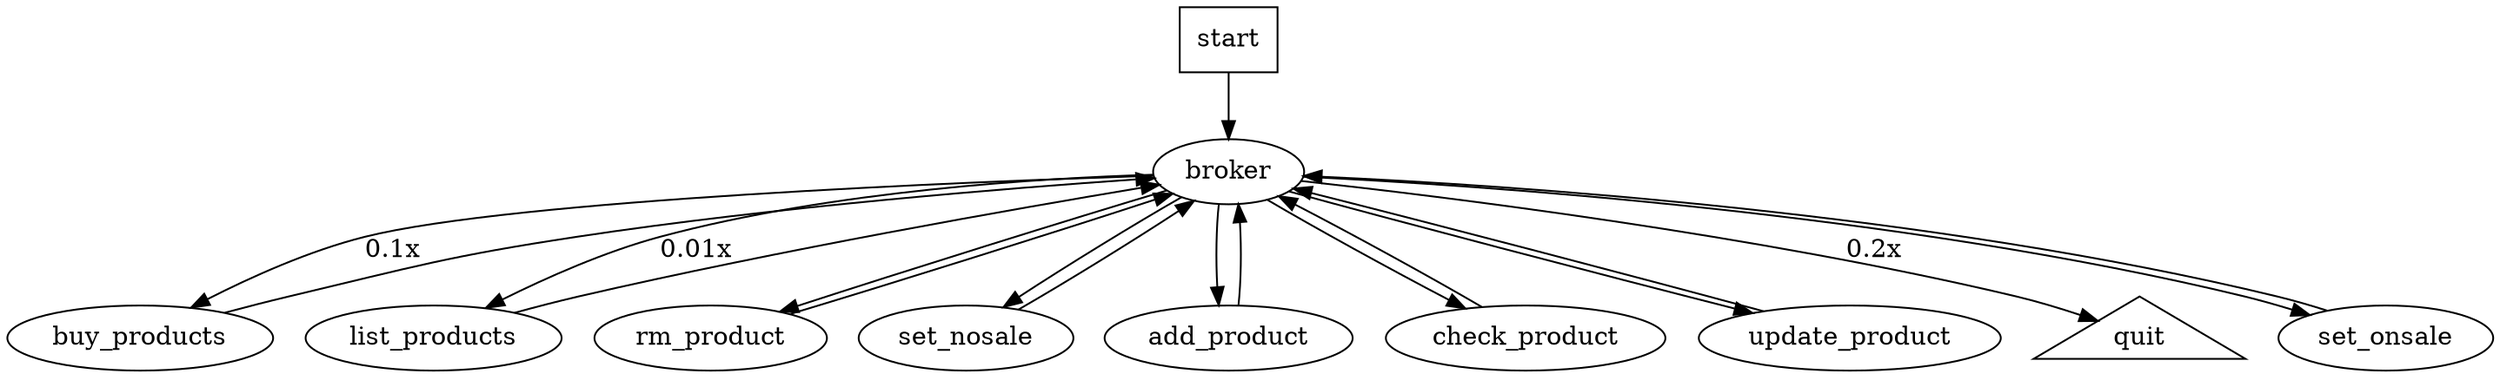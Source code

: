 digraph G {
    quit [label="quit", shape=triangle];
    buy_products [label="buy_products"];
    list_products [label="list_products"];
    rm_product [label="rm_product"];
    start [label="start", shape=box];
    set_nosale [label="set_nosale"];
    add_product [label="add_product"];
    check_product [label="check_product"];
    update_product [label="update_product"];
    broker [label="broker"];
    set_onsale [label="set_onsale"];
    buy_products -> broker;
    update_product -> broker;
    list_products -> broker;
    check_product -> broker;
    set_onsale -> broker;
    start -> broker;
    add_product -> broker;
    rm_product -> broker;
    set_nosale -> broker;
    broker -> buy_products [label="0.1x"];
    broker -> update_product;
    broker -> set_onsale;
    broker -> list_products [label="0.01x"];
    broker -> add_product;
    broker -> rm_product;
    broker -> quit [label="0.2x"];
    broker -> set_nosale;
    broker -> check_product;
}